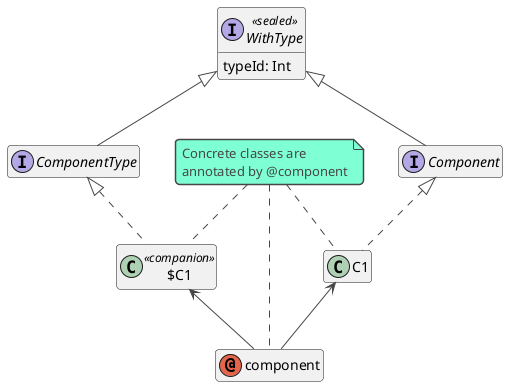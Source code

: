 @startuml

!theme vibrant

annotation component
interface Component
interface ComponentType
interface WithType <<sealed>> {
    typeId: Int 
}
class C1
class $C1 <<companion>>

WithType <|-- Component
WithType <|-- ComponentType

C1 <-- component
$C1 <-- component

Component <|.. C1
ComponentType <|.. $C1

note "Concrete classes are\nannotated by @component" as N1

N1 .. C1
N1 .. $C1
N1 .. component

hide empty members

@enduml
